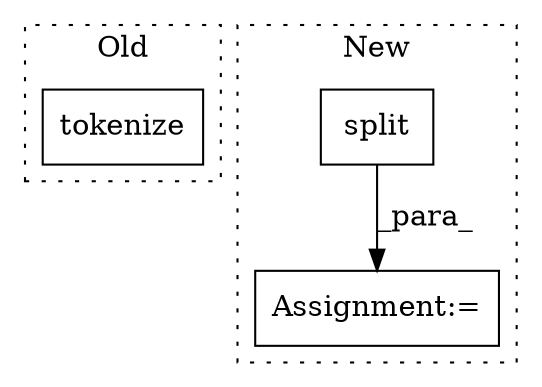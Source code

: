 digraph G {
subgraph cluster0 {
1 [label="tokenize" a="32" s="282,316" l="9,1" shape="box"];
label = "Old";
style="dotted";
}
subgraph cluster1 {
2 [label="split" a="32" s="729,739" l="6,1" shape="box"];
3 [label="Assignment:=" a="7" s="750" l="1" shape="box"];
label = "New";
style="dotted";
}
2 -> 3 [label="_para_"];
}